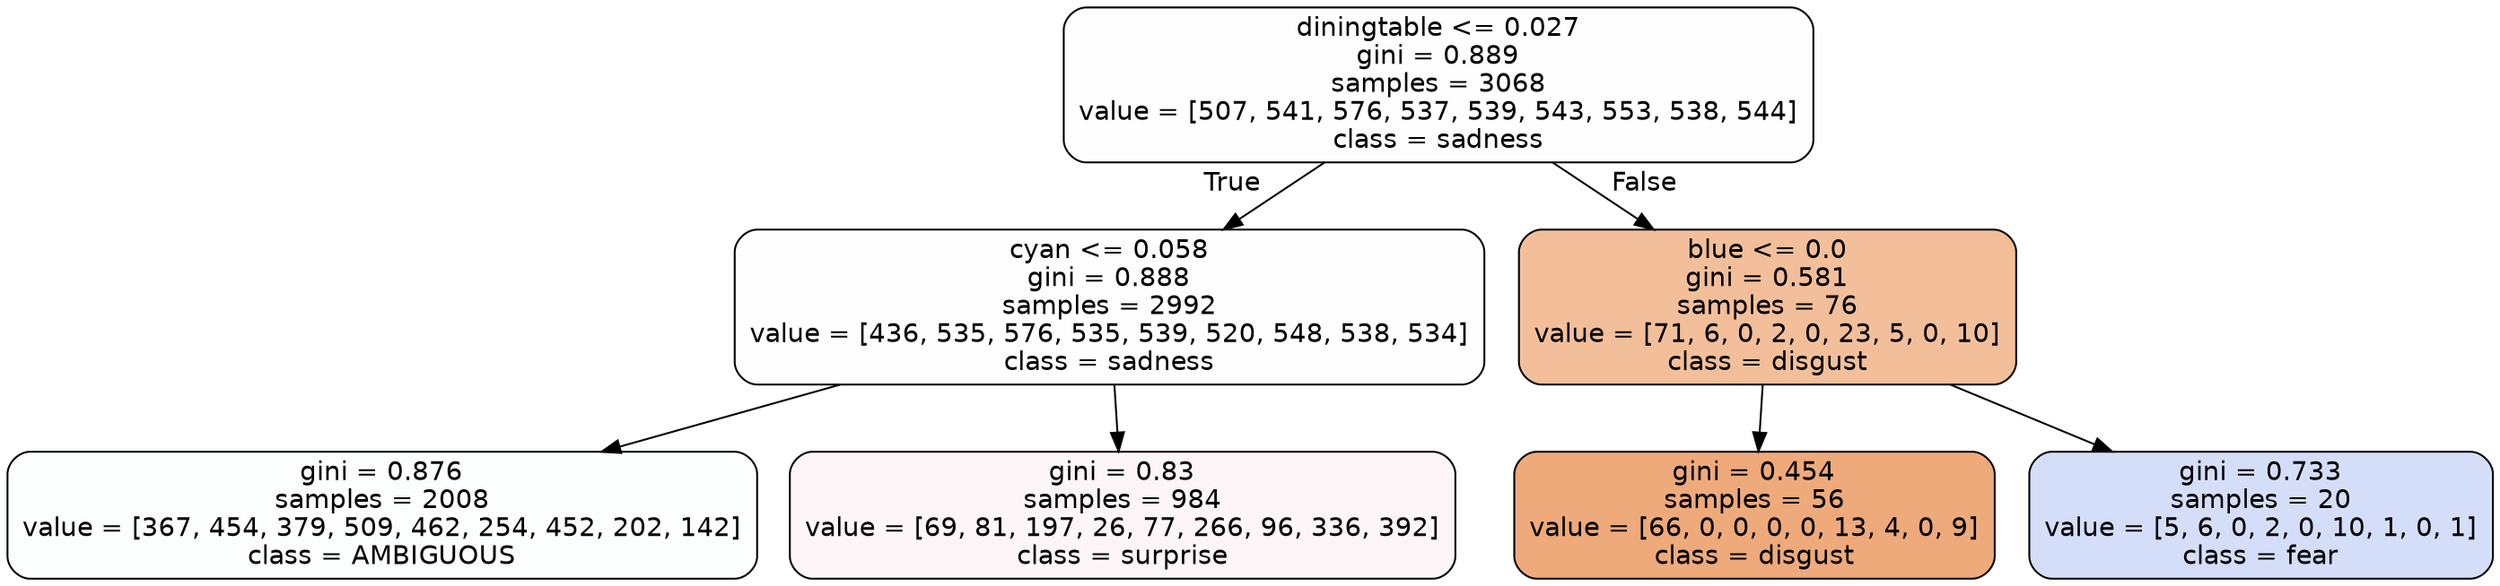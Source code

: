 digraph Tree {
node [shape=box, style="filled, rounded", color="black", fontname=helvetica] ;
edge [fontname=helvetica] ;
0 [label="diningtable <= 0.027\ngini = 0.889\nsamples = 3068\nvalue = [507, 541, 576, 537, 539, 543, 553, 538, 544]\nclass = sadness", fillcolor="#64e53901"] ;
1 [label="cyan <= 0.058\ngini = 0.888\nsamples = 2992\nvalue = [436, 535, 576, 535, 539, 520, 548, 538, 534]\nclass = sadness", fillcolor="#64e53902"] ;
0 -> 1 [labeldistance=2.5, labelangle=45, headlabel="True"] ;
2 [label="gini = 0.876\nsamples = 2008\nvalue = [367, 454, 379, 509, 462, 254, 452, 202, 142]\nclass = AMBIGUOUS", fillcolor="#39e58104"] ;
1 -> 2 ;
3 [label="gini = 0.83\nsamples = 984\nvalue = [69, 81, 197, 26, 77, 266, 96, 336, 392]\nclass = surprise", fillcolor="#e539640c"] ;
1 -> 3 ;
4 [label="blue <= 0.0\ngini = 0.581\nsamples = 76\nvalue = [71, 6, 0, 2, 0, 23, 5, 0, 10]\nclass = disgust", fillcolor="#e5813982"] ;
0 -> 4 [labeldistance=2.5, labelangle=-45, headlabel="False"] ;
5 [label="gini = 0.454\nsamples = 56\nvalue = [66, 0, 0, 0, 0, 13, 4, 0, 9]\nclass = disgust", fillcolor="#e58139ab"] ;
4 -> 5 ;
6 [label="gini = 0.733\nsamples = 20\nvalue = [5, 6, 0, 2, 0, 10, 1, 0, 1]\nclass = fear", fillcolor="#3964e536"] ;
4 -> 6 ;
}
